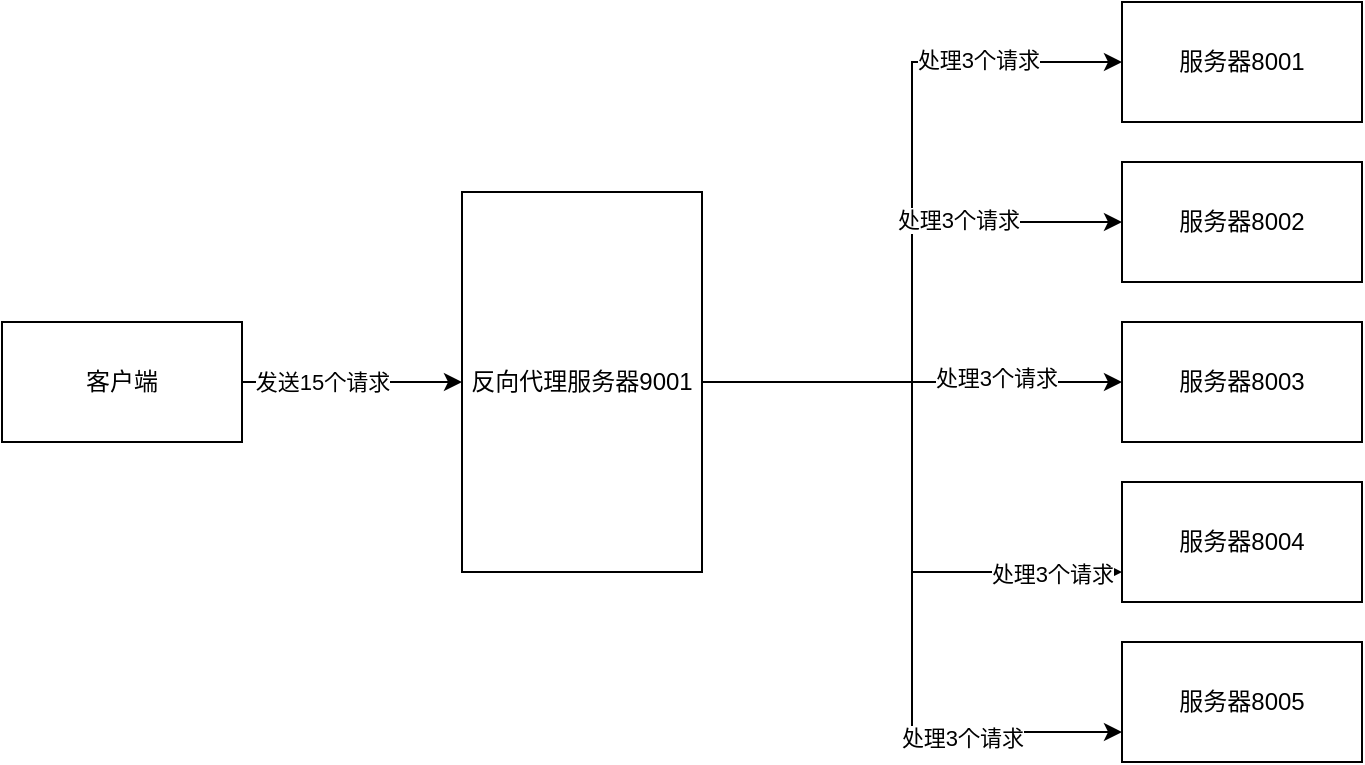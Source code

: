 <mxfile version="14.7.3" type="github">
  <diagram id="NtMvIeLNt1Z6iIhy0GwA" name="第 1 页">
    <mxGraphModel dx="1038" dy="547" grid="1" gridSize="10" guides="1" tooltips="1" connect="1" arrows="1" fold="1" page="1" pageScale="1" pageWidth="827" pageHeight="1169" math="0" shadow="0">
      <root>
        <mxCell id="0" />
        <mxCell id="1" parent="0" />
        <mxCell id="7e27FLjyQFvUQMwjH-Kp-9" style="edgeStyle=orthogonalEdgeStyle;rounded=0;orthogonalLoop=1;jettySize=auto;html=1;entryX=0;entryY=0.5;entryDx=0;entryDy=0;" edge="1" parent="1" source="7e27FLjyQFvUQMwjH-Kp-1" target="7e27FLjyQFvUQMwjH-Kp-7">
          <mxGeometry relative="1" as="geometry" />
        </mxCell>
        <mxCell id="7e27FLjyQFvUQMwjH-Kp-10" value="发送15个请求" style="edgeLabel;html=1;align=center;verticalAlign=middle;resizable=0;points=[];" vertex="1" connectable="0" parent="7e27FLjyQFvUQMwjH-Kp-9">
          <mxGeometry x="-0.299" relative="1" as="geometry">
            <mxPoint x="1" as="offset" />
          </mxGeometry>
        </mxCell>
        <mxCell id="7e27FLjyQFvUQMwjH-Kp-1" value="客户端" style="rounded=0;whiteSpace=wrap;html=1;" vertex="1" parent="1">
          <mxGeometry x="50" y="185" width="120" height="60" as="geometry" />
        </mxCell>
        <mxCell id="7e27FLjyQFvUQMwjH-Kp-2" value="服务器8003" style="rounded=0;whiteSpace=wrap;html=1;" vertex="1" parent="1">
          <mxGeometry x="610" y="185" width="120" height="60" as="geometry" />
        </mxCell>
        <mxCell id="7e27FLjyQFvUQMwjH-Kp-3" value="服务器8002" style="rounded=0;whiteSpace=wrap;html=1;" vertex="1" parent="1">
          <mxGeometry x="610" y="105" width="120" height="60" as="geometry" />
        </mxCell>
        <mxCell id="7e27FLjyQFvUQMwjH-Kp-4" value="服务器8005" style="rounded=0;whiteSpace=wrap;html=1;" vertex="1" parent="1">
          <mxGeometry x="610" y="345" width="120" height="60" as="geometry" />
        </mxCell>
        <mxCell id="7e27FLjyQFvUQMwjH-Kp-5" value="服务器8001" style="rounded=0;whiteSpace=wrap;html=1;" vertex="1" parent="1">
          <mxGeometry x="610" y="25" width="120" height="60" as="geometry" />
        </mxCell>
        <mxCell id="7e27FLjyQFvUQMwjH-Kp-6" value="服务器8004" style="rounded=0;whiteSpace=wrap;html=1;" vertex="1" parent="1">
          <mxGeometry x="610" y="265" width="120" height="60" as="geometry" />
        </mxCell>
        <mxCell id="7e27FLjyQFvUQMwjH-Kp-11" style="edgeStyle=orthogonalEdgeStyle;rounded=0;orthogonalLoop=1;jettySize=auto;html=1;entryX=0;entryY=0.5;entryDx=0;entryDy=0;" edge="1" parent="1" source="7e27FLjyQFvUQMwjH-Kp-7" target="7e27FLjyQFvUQMwjH-Kp-5">
          <mxGeometry relative="1" as="geometry" />
        </mxCell>
        <mxCell id="7e27FLjyQFvUQMwjH-Kp-17" value="处理3个请求" style="edgeLabel;html=1;align=center;verticalAlign=middle;resizable=0;points=[];" vertex="1" connectable="0" parent="7e27FLjyQFvUQMwjH-Kp-11">
          <mxGeometry x="0.61" y="1" relative="1" as="geometry">
            <mxPoint as="offset" />
          </mxGeometry>
        </mxCell>
        <mxCell id="7e27FLjyQFvUQMwjH-Kp-12" style="edgeStyle=orthogonalEdgeStyle;rounded=0;orthogonalLoop=1;jettySize=auto;html=1;entryX=0;entryY=0.5;entryDx=0;entryDy=0;" edge="1" parent="1" source="7e27FLjyQFvUQMwjH-Kp-7" target="7e27FLjyQFvUQMwjH-Kp-3">
          <mxGeometry relative="1" as="geometry" />
        </mxCell>
        <mxCell id="7e27FLjyQFvUQMwjH-Kp-18" value="处理3个请求" style="edgeLabel;html=1;align=center;verticalAlign=middle;resizable=0;points=[];" vertex="1" connectable="0" parent="7e27FLjyQFvUQMwjH-Kp-12">
          <mxGeometry x="0.433" y="1" relative="1" as="geometry">
            <mxPoint as="offset" />
          </mxGeometry>
        </mxCell>
        <mxCell id="7e27FLjyQFvUQMwjH-Kp-13" style="edgeStyle=orthogonalEdgeStyle;rounded=0;orthogonalLoop=1;jettySize=auto;html=1;entryX=0;entryY=0.5;entryDx=0;entryDy=0;" edge="1" parent="1" source="7e27FLjyQFvUQMwjH-Kp-7" target="7e27FLjyQFvUQMwjH-Kp-2">
          <mxGeometry relative="1" as="geometry" />
        </mxCell>
        <mxCell id="7e27FLjyQFvUQMwjH-Kp-19" value="处理3个请求" style="edgeLabel;html=1;align=center;verticalAlign=middle;resizable=0;points=[];" vertex="1" connectable="0" parent="7e27FLjyQFvUQMwjH-Kp-13">
          <mxGeometry x="0.398" y="2" relative="1" as="geometry">
            <mxPoint as="offset" />
          </mxGeometry>
        </mxCell>
        <mxCell id="7e27FLjyQFvUQMwjH-Kp-14" style="edgeStyle=orthogonalEdgeStyle;rounded=0;orthogonalLoop=1;jettySize=auto;html=1;entryX=0;entryY=0.75;entryDx=0;entryDy=0;" edge="1" parent="1" source="7e27FLjyQFvUQMwjH-Kp-7" target="7e27FLjyQFvUQMwjH-Kp-6">
          <mxGeometry relative="1" as="geometry" />
        </mxCell>
        <mxCell id="7e27FLjyQFvUQMwjH-Kp-20" value="处理3个请求" style="edgeLabel;html=1;align=center;verticalAlign=middle;resizable=0;points=[];" vertex="1" connectable="0" parent="7e27FLjyQFvUQMwjH-Kp-14">
          <mxGeometry x="0.769" y="-1" relative="1" as="geometry">
            <mxPoint as="offset" />
          </mxGeometry>
        </mxCell>
        <mxCell id="7e27FLjyQFvUQMwjH-Kp-15" style="edgeStyle=orthogonalEdgeStyle;rounded=0;orthogonalLoop=1;jettySize=auto;html=1;entryX=0;entryY=0.75;entryDx=0;entryDy=0;" edge="1" parent="1" source="7e27FLjyQFvUQMwjH-Kp-7" target="7e27FLjyQFvUQMwjH-Kp-4">
          <mxGeometry relative="1" as="geometry" />
        </mxCell>
        <mxCell id="7e27FLjyQFvUQMwjH-Kp-21" value="处理3个请求" style="edgeLabel;html=1;align=center;verticalAlign=middle;resizable=0;points=[];" vertex="1" connectable="0" parent="7e27FLjyQFvUQMwjH-Kp-15">
          <mxGeometry x="0.583" y="-3" relative="1" as="geometry">
            <mxPoint as="offset" />
          </mxGeometry>
        </mxCell>
        <mxCell id="7e27FLjyQFvUQMwjH-Kp-7" value="反向代理服务器9001" style="rounded=0;whiteSpace=wrap;html=1;" vertex="1" parent="1">
          <mxGeometry x="280" y="120" width="120" height="190" as="geometry" />
        </mxCell>
      </root>
    </mxGraphModel>
  </diagram>
</mxfile>
